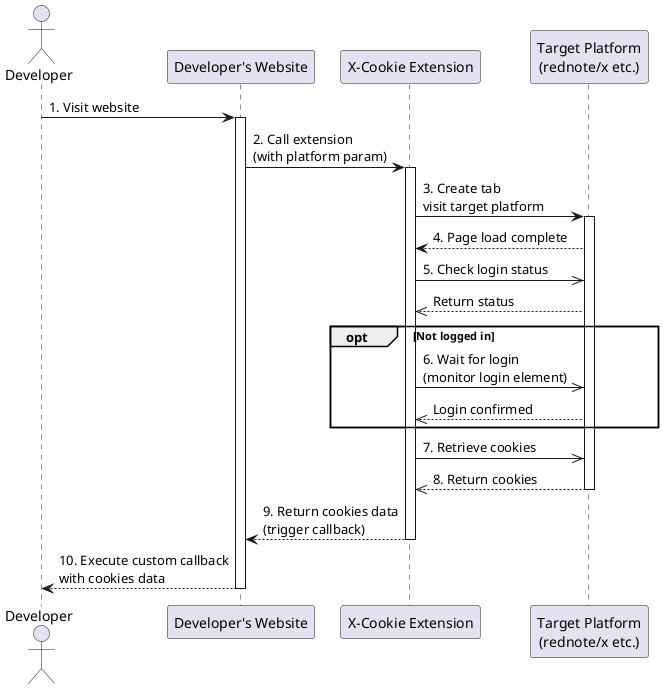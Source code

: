 @startuml X-Cookie Extension Workflow

skinparam responseMessageBelowArrow true

actor Developer
participant Website as "Developer's Website"
participant Extension as "X-Cookie Extension"
participant Platform as "Target Platform\n(rednote/x etc.)"

Developer -> Website: 1. Visit website
activate Website

Website -> Extension: 2. Call extension\n(with platform param)
activate Extension

Extension -> Platform: 3. Create tab\nvisit target platform
activate Platform

Platform --> Extension: 4. Page load complete

Extension ->> Platform: 5. Check login status
Platform -->> Extension: Return status

opt Not logged in
    Extension ->> Platform: 6. Wait for login\n(monitor login element)
    Platform -->> Extension: Login confirmed
end

Extension ->> Platform: 7. Retrieve cookies
Platform -->> Extension: 8. Return cookies
deactivate Platform

Extension --> Website: 9. Return cookies data\n(trigger callback)
deactivate Extension

Website --> Developer: 10. Execute custom callback\nwith cookies data
deactivate Website

@enduml